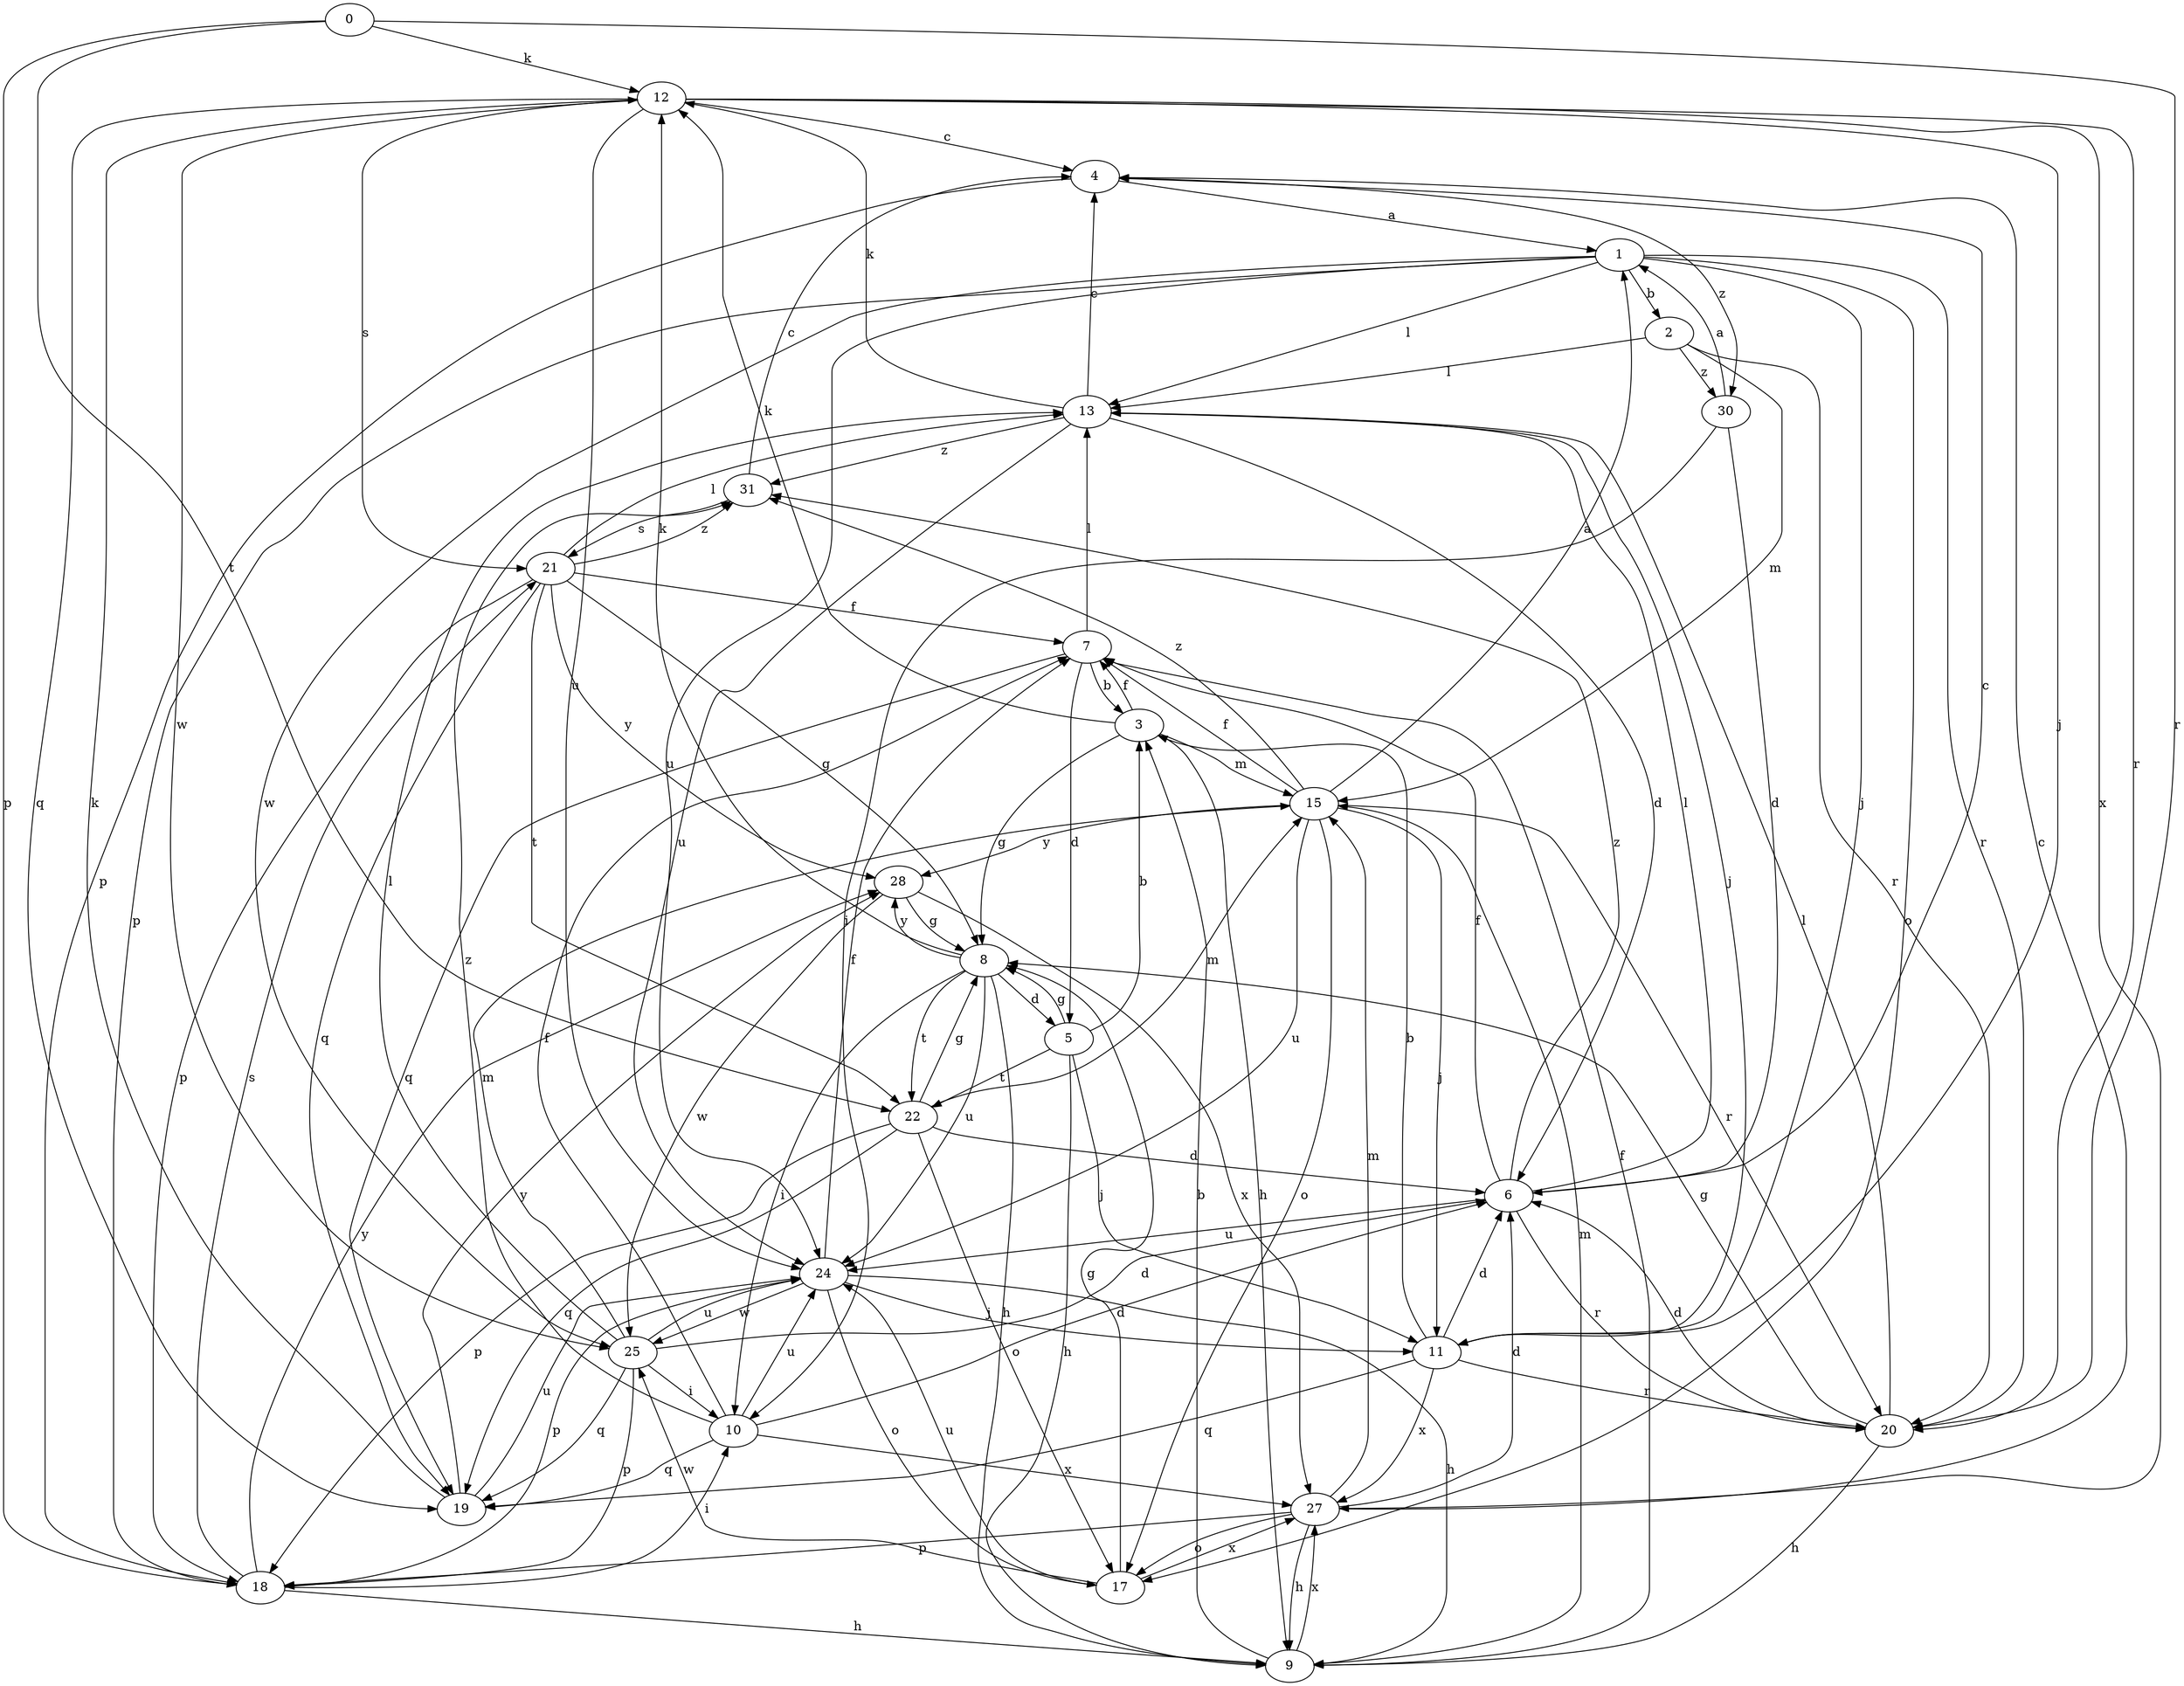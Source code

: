strict digraph  {
0;
1;
2;
3;
4;
5;
6;
7;
8;
9;
10;
11;
12;
13;
15;
17;
18;
19;
20;
21;
22;
24;
25;
27;
28;
30;
31;
0 -> 12  [label=k];
0 -> 18  [label=p];
0 -> 20  [label=r];
0 -> 22  [label=t];
1 -> 2  [label=b];
1 -> 11  [label=j];
1 -> 13  [label=l];
1 -> 17  [label=o];
1 -> 18  [label=p];
1 -> 20  [label=r];
1 -> 24  [label=u];
1 -> 25  [label=w];
2 -> 13  [label=l];
2 -> 15  [label=m];
2 -> 20  [label=r];
2 -> 30  [label=z];
3 -> 7  [label=f];
3 -> 8  [label=g];
3 -> 9  [label=h];
3 -> 12  [label=k];
3 -> 15  [label=m];
4 -> 1  [label=a];
4 -> 18  [label=p];
4 -> 30  [label=z];
5 -> 3  [label=b];
5 -> 8  [label=g];
5 -> 9  [label=h];
5 -> 11  [label=j];
5 -> 22  [label=t];
6 -> 4  [label=c];
6 -> 7  [label=f];
6 -> 13  [label=l];
6 -> 20  [label=r];
6 -> 24  [label=u];
6 -> 31  [label=z];
7 -> 3  [label=b];
7 -> 5  [label=d];
7 -> 13  [label=l];
7 -> 19  [label=q];
8 -> 5  [label=d];
8 -> 9  [label=h];
8 -> 10  [label=i];
8 -> 12  [label=k];
8 -> 22  [label=t];
8 -> 24  [label=u];
8 -> 28  [label=y];
9 -> 3  [label=b];
9 -> 7  [label=f];
9 -> 15  [label=m];
9 -> 27  [label=x];
10 -> 6  [label=d];
10 -> 7  [label=f];
10 -> 19  [label=q];
10 -> 24  [label=u];
10 -> 27  [label=x];
10 -> 31  [label=z];
11 -> 3  [label=b];
11 -> 6  [label=d];
11 -> 19  [label=q];
11 -> 20  [label=r];
11 -> 27  [label=x];
12 -> 4  [label=c];
12 -> 11  [label=j];
12 -> 19  [label=q];
12 -> 20  [label=r];
12 -> 21  [label=s];
12 -> 24  [label=u];
12 -> 25  [label=w];
12 -> 27  [label=x];
13 -> 4  [label=c];
13 -> 6  [label=d];
13 -> 11  [label=j];
13 -> 12  [label=k];
13 -> 24  [label=u];
13 -> 31  [label=z];
15 -> 1  [label=a];
15 -> 7  [label=f];
15 -> 11  [label=j];
15 -> 17  [label=o];
15 -> 20  [label=r];
15 -> 24  [label=u];
15 -> 28  [label=y];
15 -> 31  [label=z];
17 -> 8  [label=g];
17 -> 24  [label=u];
17 -> 25  [label=w];
17 -> 27  [label=x];
18 -> 9  [label=h];
18 -> 10  [label=i];
18 -> 21  [label=s];
18 -> 28  [label=y];
19 -> 12  [label=k];
19 -> 24  [label=u];
19 -> 28  [label=y];
20 -> 6  [label=d];
20 -> 8  [label=g];
20 -> 9  [label=h];
20 -> 13  [label=l];
21 -> 7  [label=f];
21 -> 8  [label=g];
21 -> 13  [label=l];
21 -> 18  [label=p];
21 -> 19  [label=q];
21 -> 22  [label=t];
21 -> 28  [label=y];
21 -> 31  [label=z];
22 -> 6  [label=d];
22 -> 8  [label=g];
22 -> 15  [label=m];
22 -> 17  [label=o];
22 -> 18  [label=p];
22 -> 19  [label=q];
24 -> 7  [label=f];
24 -> 9  [label=h];
24 -> 11  [label=j];
24 -> 17  [label=o];
24 -> 18  [label=p];
24 -> 25  [label=w];
25 -> 6  [label=d];
25 -> 10  [label=i];
25 -> 13  [label=l];
25 -> 15  [label=m];
25 -> 18  [label=p];
25 -> 19  [label=q];
25 -> 24  [label=u];
27 -> 4  [label=c];
27 -> 6  [label=d];
27 -> 9  [label=h];
27 -> 15  [label=m];
27 -> 17  [label=o];
27 -> 18  [label=p];
28 -> 8  [label=g];
28 -> 25  [label=w];
28 -> 27  [label=x];
30 -> 1  [label=a];
30 -> 6  [label=d];
30 -> 10  [label=i];
31 -> 4  [label=c];
31 -> 21  [label=s];
}
